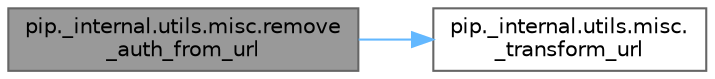 digraph "pip._internal.utils.misc.remove_auth_from_url"
{
 // LATEX_PDF_SIZE
  bgcolor="transparent";
  edge [fontname=Helvetica,fontsize=10,labelfontname=Helvetica,labelfontsize=10];
  node [fontname=Helvetica,fontsize=10,shape=box,height=0.2,width=0.4];
  rankdir="LR";
  Node1 [id="Node000001",label="pip._internal.utils.misc.remove\l_auth_from_url",height=0.2,width=0.4,color="gray40", fillcolor="grey60", style="filled", fontcolor="black",tooltip=" "];
  Node1 -> Node2 [id="edge1_Node000001_Node000002",color="steelblue1",style="solid",tooltip=" "];
  Node2 [id="Node000002",label="pip._internal.utils.misc.\l_transform_url",height=0.2,width=0.4,color="grey40", fillcolor="white", style="filled",URL="$namespacepip_1_1__internal_1_1utils_1_1misc.html#abc24b3a8593ba1883ab26a23f2da2e31",tooltip=" "];
}
